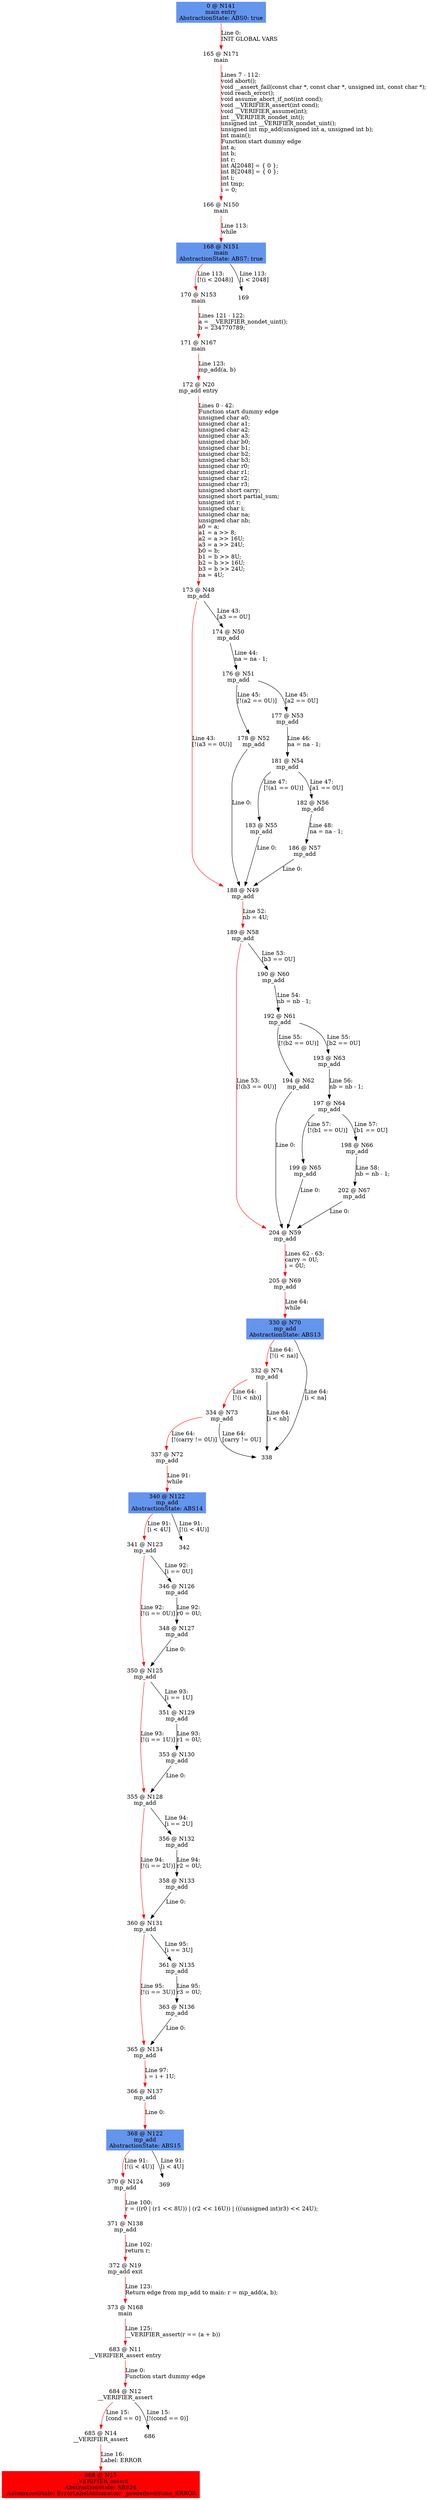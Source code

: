 digraph ARG {
node [style="filled" shape="box" color="white"]
0 [fillcolor="cornflowerblue" label="0 @ N141\nmain entry\nAbstractionState: ABS0: true\n" id="0"]
165 [label="165 @ N171\nmain\n" id="165"]
166 [label="166 @ N150\nmain\n" id="166"]
168 [fillcolor="cornflowerblue" label="168 @ N151\nmain\nAbstractionState: ABS7: true\n" id="168"]
170 [label="170 @ N153\nmain\n" id="170"]
171 [label="171 @ N167\nmain\n" id="171"]
172 [label="172 @ N20\nmp_add entry\n" id="172"]
173 [label="173 @ N48\nmp_add\n" id="173"]
188 [label="188 @ N49\nmp_add\n" id="188"]
189 [label="189 @ N58\nmp_add\n" id="189"]
204 [label="204 @ N59\nmp_add\n" id="204"]
205 [label="205 @ N69\nmp_add\n" id="205"]
330 [fillcolor="cornflowerblue" label="330 @ N70\nmp_add\nAbstractionState: ABS13\n" id="330"]
332 [label="332 @ N74\nmp_add\n" id="332"]
334 [label="334 @ N73\nmp_add\n" id="334"]
337 [label="337 @ N72\nmp_add\n" id="337"]
340 [fillcolor="cornflowerblue" label="340 @ N122\nmp_add\nAbstractionState: ABS14\n" id="340"]
341 [label="341 @ N123\nmp_add\n" id="341"]
350 [label="350 @ N125\nmp_add\n" id="350"]
355 [label="355 @ N128\nmp_add\n" id="355"]
360 [label="360 @ N131\nmp_add\n" id="360"]
365 [label="365 @ N134\nmp_add\n" id="365"]
366 [label="366 @ N137\nmp_add\n" id="366"]
368 [fillcolor="cornflowerblue" label="368 @ N122\nmp_add\nAbstractionState: ABS15\n" id="368"]
370 [label="370 @ N124\nmp_add\n" id="370"]
371 [label="371 @ N138\nmp_add\n" id="371"]
372 [label="372 @ N19\nmp_add exit\n" id="372"]
373 [label="373 @ N168\nmain\n" id="373"]
683 [label="683 @ N11\n__VERIFIER_assert entry\n" id="683"]
684 [label="684 @ N12\n__VERIFIER_assert\n" id="684"]
685 [label="685 @ N14\n__VERIFIER_assert\n" id="685"]
688 [fillcolor="red" label="688 @ N15\n__VERIFIER_assert\nAbstractionState: ABS24\n AutomatonState: ErrorLabelAutomaton: _predefinedState_ERROR\n" id="688"]
361 [label="361 @ N135\nmp_add\n" id="361"]
363 [label="363 @ N136\nmp_add\n" id="363"]
356 [label="356 @ N132\nmp_add\n" id="356"]
358 [label="358 @ N133\nmp_add\n" id="358"]
351 [label="351 @ N129\nmp_add\n" id="351"]
353 [label="353 @ N130\nmp_add\n" id="353"]
346 [label="346 @ N126\nmp_add\n" id="346"]
348 [label="348 @ N127\nmp_add\n" id="348"]
190 [label="190 @ N60\nmp_add\n" id="190"]
192 [label="192 @ N61\nmp_add\n" id="192"]
194 [label="194 @ N62\nmp_add\n" id="194"]
193 [label="193 @ N63\nmp_add\n" id="193"]
197 [label="197 @ N64\nmp_add\n" id="197"]
199 [label="199 @ N65\nmp_add\n" id="199"]
198 [label="198 @ N66\nmp_add\n" id="198"]
202 [label="202 @ N67\nmp_add\n" id="202"]
174 [label="174 @ N50\nmp_add\n" id="174"]
176 [label="176 @ N51\nmp_add\n" id="176"]
178 [label="178 @ N52\nmp_add\n" id="178"]
177 [label="177 @ N53\nmp_add\n" id="177"]
181 [label="181 @ N54\nmp_add\n" id="181"]
183 [label="183 @ N55\nmp_add\n" id="183"]
182 [label="182 @ N56\nmp_add\n" id="182"]
186 [label="186 @ N57\nmp_add\n" id="186"]
0 -> 165 [color="red" label="Line 0: \lINIT GLOBAL VARS\l" id="0 -> 165"]
165 -> 166 [color="red" label="Lines 7 - 112: \lvoid abort();\lvoid __assert_fail(const char *, const char *, unsigned int, const char *);\lvoid reach_error();\lvoid assume_abort_if_not(int cond);\lvoid __VERIFIER_assert(int cond);\lvoid __VERIFIER_assume(int);\lint __VERIFIER_nondet_int();\lunsigned int __VERIFIER_nondet_uint();\lunsigned int mp_add(unsigned int a, unsigned int b);\lint main();\lFunction start dummy edge\lint a;\lint b;\lint r;\lint A[2048] = { 0 };\lint B[2048] = { 0 };\lint i;\lint tmp;\li = 0;\l" id="165 -> 166"]
166 -> 168 [color="red" label="Line 113: \lwhile\l" id="166 -> 168"]
168 -> 169 [label="Line 113: \l[i < 2048]\l" id="168 -> 169"]
168 -> 170 [color="red" label="Line 113: \l[!(i < 2048)]\l" id="168 -> 170"]
170 -> 171 [color="red" label="Lines 121 - 122: \la = __VERIFIER_nondet_uint();\lb = 234770789;\l" id="170 -> 171"]
171 -> 172 [color="red" label="Line 123: \lmp_add(a, b)\l" id="171 -> 172"]
172 -> 173 [color="red" label="Lines 0 - 42: \lFunction start dummy edge\lunsigned char a0;\lunsigned char a1;\lunsigned char a2;\lunsigned char a3;\lunsigned char b0;\lunsigned char b1;\lunsigned char b2;\lunsigned char b3;\lunsigned char r0;\lunsigned char r1;\lunsigned char r2;\lunsigned char r3;\lunsigned short carry;\lunsigned short partial_sum;\lunsigned int r;\lunsigned char i;\lunsigned char na;\lunsigned char nb;\la0 = a;\la1 = a >> 8;\la2 = a >> 16U;\la3 = a >> 24U;\lb0 = b;\lb1 = b >> 8U;\lb2 = b >> 16U;\lb3 = b >> 24U;\lna = 4U;\l" id="172 -> 173"]
173 -> 174 [label="Line 43: \l[a3 == 0U]\l" id="173 -> 174"]
173 -> 188 [color="red" label="Line 43: \l[!(a3 == 0U)]\l" id="173 -> 188"]
188 -> 189 [color="red" label="Line 52: \lnb = 4U;\l" id="188 -> 189"]
189 -> 190 [label="Line 53: \l[b3 == 0U]\l" id="189 -> 190"]
189 -> 204 [color="red" label="Line 53: \l[!(b3 == 0U)]\l" id="189 -> 204"]
204 -> 205 [color="red" label="Lines 62 - 63: \lcarry = 0U;\li = 0U;\l" id="204 -> 205"]
205 -> 330 [color="red" label="Line 64: \lwhile\l" id="205 -> 330"]
330 -> 332 [color="red" label="Line 64: \l[!(i < na)]\l" id="330 -> 332"]
330 -> 338 [label="Line 64: \l[i < na]\l" id="330 -> 338"]
332 -> 334 [color="red" label="Line 64: \l[!(i < nb)]\l" id="332 -> 334"]
332 -> 338 [label="Line 64: \l[i < nb]\l" id="332 -> 338"]
334 -> 337 [color="red" label="Line 64: \l[!(carry != 0U)]\l" id="334 -> 337"]
334 -> 338 [label="Line 64: \l[carry != 0U]\l" id="334 -> 338"]
337 -> 340 [color="red" label="Line 91: \lwhile\l" id="337 -> 340"]
340 -> 341 [color="red" label="Line 91: \l[i < 4U]\l" id="340 -> 341"]
340 -> 342 [label="Line 91: \l[!(i < 4U)]\l" id="340 -> 342"]
341 -> 346 [label="Line 92: \l[i == 0U]\l" id="341 -> 346"]
341 -> 350 [color="red" label="Line 92: \l[!(i == 0U)]\l" id="341 -> 350"]
350 -> 351 [label="Line 93: \l[i == 1U]\l" id="350 -> 351"]
350 -> 355 [color="red" label="Line 93: \l[!(i == 1U)]\l" id="350 -> 355"]
355 -> 356 [label="Line 94: \l[i == 2U]\l" id="355 -> 356"]
355 -> 360 [color="red" label="Line 94: \l[!(i == 2U)]\l" id="355 -> 360"]
360 -> 361 [label="Line 95: \l[i == 3U]\l" id="360 -> 361"]
360 -> 365 [color="red" label="Line 95: \l[!(i == 3U)]\l" id="360 -> 365"]
365 -> 366 [color="red" label="Line 97: \li = i + 1U;\l" id="365 -> 366"]
366 -> 368 [color="red" label="Line 0: \l\l" id="366 -> 368"]
368 -> 369 [label="Line 91: \l[i < 4U]\l" id="368 -> 369"]
368 -> 370 [color="red" label="Line 91: \l[!(i < 4U)]\l" id="368 -> 370"]
370 -> 371 [color="red" label="Line 100: \lr = ((r0 | (r1 << 8U)) | (r2 << 16U)) | (((unsigned int)r3) << 24U);\l" id="370 -> 371"]
371 -> 372 [color="red" label="Line 102: \lreturn r;\l" id="371 -> 372"]
372 -> 373 [color="red" label="Line 123: \lReturn edge from mp_add to main: r = mp_add(a, b);\l" id="372 -> 373"]
373 -> 683 [color="red" label="Line 125: \l__VERIFIER_assert(r == (a + b))\l" id="373 -> 683"]
683 -> 684 [color="red" label="Line 0: \lFunction start dummy edge\l" id="683 -> 684"]
684 -> 685 [color="red" label="Line 15: \l[cond == 0]\l" id="684 -> 685"]
684 -> 686 [label="Line 15: \l[!(cond == 0)]\l" id="684 -> 686"]
685 -> 688 [color="red" label="Line 16: \lLabel: ERROR\l" id="685 -> 688"]
361 -> 363 [label="Line 95: \lr3 = 0U;\l" id="361 -> 363"]
363 -> 365 [label="Line 0: \l\l" id="363 -> 365"]
356 -> 358 [label="Line 94: \lr2 = 0U;\l" id="356 -> 358"]
358 -> 360 [label="Line 0: \l\l" id="358 -> 360"]
351 -> 353 [label="Line 93: \lr1 = 0U;\l" id="351 -> 353"]
353 -> 355 [label="Line 0: \l\l" id="353 -> 355"]
346 -> 348 [label="Line 92: \lr0 = 0U;\l" id="346 -> 348"]
348 -> 350 [label="Line 0: \l\l" id="348 -> 350"]
190 -> 192 [label="Line 54: \lnb = nb - 1;\l" id="190 -> 192"]
192 -> 193 [label="Line 55: \l[b2 == 0U]\l" id="192 -> 193"]
192 -> 194 [label="Line 55: \l[!(b2 == 0U)]\l" id="192 -> 194"]
194 -> 204 [label="Line 0: \l\l" id="194 -> 204"]
193 -> 197 [label="Line 56: \lnb = nb - 1;\l" id="193 -> 197"]
197 -> 198 [label="Line 57: \l[b1 == 0U]\l" id="197 -> 198"]
197 -> 199 [label="Line 57: \l[!(b1 == 0U)]\l" id="197 -> 199"]
199 -> 204 [label="Line 0: \l\l" id="199 -> 204"]
198 -> 202 [label="Line 58: \lnb = nb - 1;\l" id="198 -> 202"]
202 -> 204 [label="Line 0: \l\l" id="202 -> 204"]
174 -> 176 [label="Line 44: \lna = na - 1;\l" id="174 -> 176"]
176 -> 177 [label="Line 45: \l[a2 == 0U]\l" id="176 -> 177"]
176 -> 178 [label="Line 45: \l[!(a2 == 0U)]\l" id="176 -> 178"]
178 -> 188 [label="Line 0: \l\l" id="178 -> 188"]
177 -> 181 [label="Line 46: \lna = na - 1;\l" id="177 -> 181"]
181 -> 182 [label="Line 47: \l[a1 == 0U]\l" id="181 -> 182"]
181 -> 183 [label="Line 47: \l[!(a1 == 0U)]\l" id="181 -> 183"]
183 -> 188 [label="Line 0: \l\l" id="183 -> 188"]
182 -> 186 [label="Line 48: \lna = na - 1;\l" id="182 -> 186"]
186 -> 188 [label="Line 0: \l\l" id="186 -> 188"]
}
